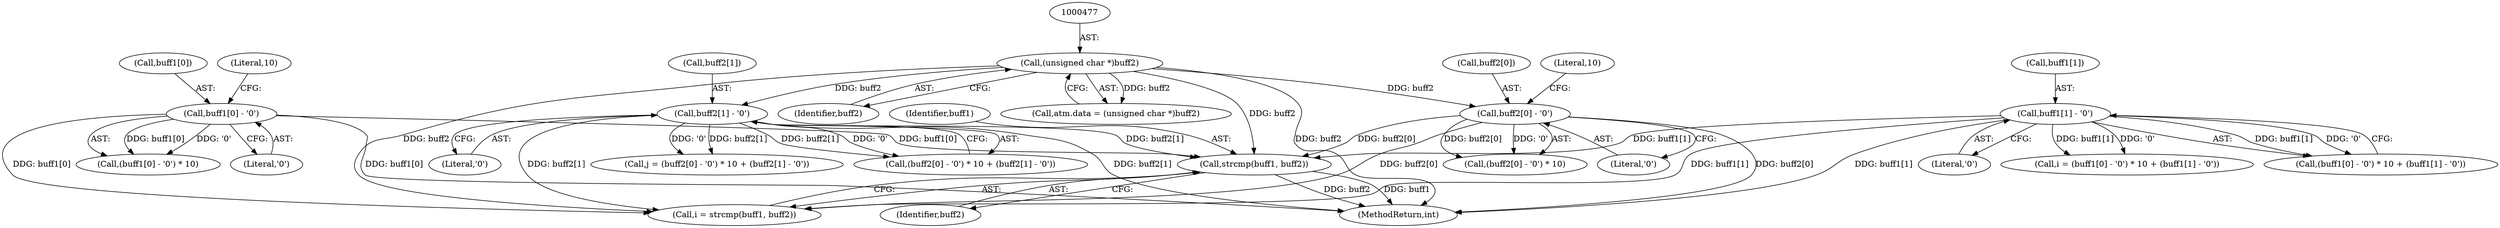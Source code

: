 digraph "0_openssl_f48b83b4fb7d6689584cf25f61ca63a4891f5b11@API" {
"1000557" [label="(Call,strcmp(buff1, buff2))"];
"1000508" [label="(Call,buff1[1] - '0')"];
"1000502" [label="(Call,buff1[0] - '0')"];
"1000524" [label="(Call,buff2[0] - '0')"];
"1000476" [label="(Call,(unsigned char *)buff2)"];
"1000530" [label="(Call,buff2[1] - '0')"];
"1000500" [label="(Call,(buff1[0] - '0') * 10 + (buff1[1] - '0'))"];
"1000558" [label="(Identifier,buff1)"];
"1000501" [label="(Call,(buff1[0] - '0') * 10)"];
"1000503" [label="(Call,buff1[0])"];
"1000508" [label="(Call,buff1[1] - '0')"];
"1000530" [label="(Call,buff2[1] - '0')"];
"1000531" [label="(Call,buff2[1])"];
"1000509" [label="(Call,buff1[1])"];
"1000523" [label="(Call,(buff2[0] - '0') * 10)"];
"1000472" [label="(Call,atm.data = (unsigned char *)buff2)"];
"1000559" [label="(Identifier,buff2)"];
"1000507" [label="(Literal,10)"];
"1000478" [label="(Identifier,buff2)"];
"1000522" [label="(Call,(buff2[0] - '0') * 10 + (buff2[1] - '0'))"];
"1000555" [label="(Call,i = strcmp(buff1, buff2))"];
"1000498" [label="(Call,i = (buff1[0] - '0') * 10 + (buff1[1] - '0'))"];
"1000524" [label="(Call,buff2[0] - '0')"];
"1000528" [label="(Literal,'0')"];
"1000506" [label="(Literal,'0')"];
"1000476" [label="(Call,(unsigned char *)buff2)"];
"1000525" [label="(Call,buff2[0])"];
"1000534" [label="(Literal,'0')"];
"1000520" [label="(Call,j = (buff2[0] - '0') * 10 + (buff2[1] - '0'))"];
"1000512" [label="(Literal,'0')"];
"1000557" [label="(Call,strcmp(buff1, buff2))"];
"1000529" [label="(Literal,10)"];
"1000502" [label="(Call,buff1[0] - '0')"];
"1000570" [label="(MethodReturn,int)"];
"1000557" -> "1000555"  [label="AST: "];
"1000557" -> "1000559"  [label="CFG: "];
"1000558" -> "1000557"  [label="AST: "];
"1000559" -> "1000557"  [label="AST: "];
"1000555" -> "1000557"  [label="CFG: "];
"1000557" -> "1000570"  [label="DDG: buff1"];
"1000557" -> "1000570"  [label="DDG: buff2"];
"1000508" -> "1000557"  [label="DDG: buff1[1]"];
"1000502" -> "1000557"  [label="DDG: buff1[0]"];
"1000524" -> "1000557"  [label="DDG: buff2[0]"];
"1000530" -> "1000557"  [label="DDG: buff2[1]"];
"1000476" -> "1000557"  [label="DDG: buff2"];
"1000508" -> "1000500"  [label="AST: "];
"1000508" -> "1000512"  [label="CFG: "];
"1000509" -> "1000508"  [label="AST: "];
"1000512" -> "1000508"  [label="AST: "];
"1000500" -> "1000508"  [label="CFG: "];
"1000508" -> "1000570"  [label="DDG: buff1[1]"];
"1000508" -> "1000498"  [label="DDG: buff1[1]"];
"1000508" -> "1000498"  [label="DDG: '0'"];
"1000508" -> "1000500"  [label="DDG: buff1[1]"];
"1000508" -> "1000500"  [label="DDG: '0'"];
"1000508" -> "1000555"  [label="DDG: buff1[1]"];
"1000502" -> "1000501"  [label="AST: "];
"1000502" -> "1000506"  [label="CFG: "];
"1000503" -> "1000502"  [label="AST: "];
"1000506" -> "1000502"  [label="AST: "];
"1000507" -> "1000502"  [label="CFG: "];
"1000502" -> "1000570"  [label="DDG: buff1[0]"];
"1000502" -> "1000501"  [label="DDG: buff1[0]"];
"1000502" -> "1000501"  [label="DDG: '0'"];
"1000502" -> "1000555"  [label="DDG: buff1[0]"];
"1000524" -> "1000523"  [label="AST: "];
"1000524" -> "1000528"  [label="CFG: "];
"1000525" -> "1000524"  [label="AST: "];
"1000528" -> "1000524"  [label="AST: "];
"1000529" -> "1000524"  [label="CFG: "];
"1000524" -> "1000570"  [label="DDG: buff2[0]"];
"1000524" -> "1000523"  [label="DDG: buff2[0]"];
"1000524" -> "1000523"  [label="DDG: '0'"];
"1000476" -> "1000524"  [label="DDG: buff2"];
"1000524" -> "1000555"  [label="DDG: buff2[0]"];
"1000476" -> "1000472"  [label="AST: "];
"1000476" -> "1000478"  [label="CFG: "];
"1000477" -> "1000476"  [label="AST: "];
"1000478" -> "1000476"  [label="AST: "];
"1000472" -> "1000476"  [label="CFG: "];
"1000476" -> "1000570"  [label="DDG: buff2"];
"1000476" -> "1000472"  [label="DDG: buff2"];
"1000476" -> "1000530"  [label="DDG: buff2"];
"1000476" -> "1000555"  [label="DDG: buff2"];
"1000530" -> "1000522"  [label="AST: "];
"1000530" -> "1000534"  [label="CFG: "];
"1000531" -> "1000530"  [label="AST: "];
"1000534" -> "1000530"  [label="AST: "];
"1000522" -> "1000530"  [label="CFG: "];
"1000530" -> "1000570"  [label="DDG: buff2[1]"];
"1000530" -> "1000520"  [label="DDG: buff2[1]"];
"1000530" -> "1000520"  [label="DDG: '0'"];
"1000530" -> "1000522"  [label="DDG: buff2[1]"];
"1000530" -> "1000522"  [label="DDG: '0'"];
"1000530" -> "1000555"  [label="DDG: buff2[1]"];
}
